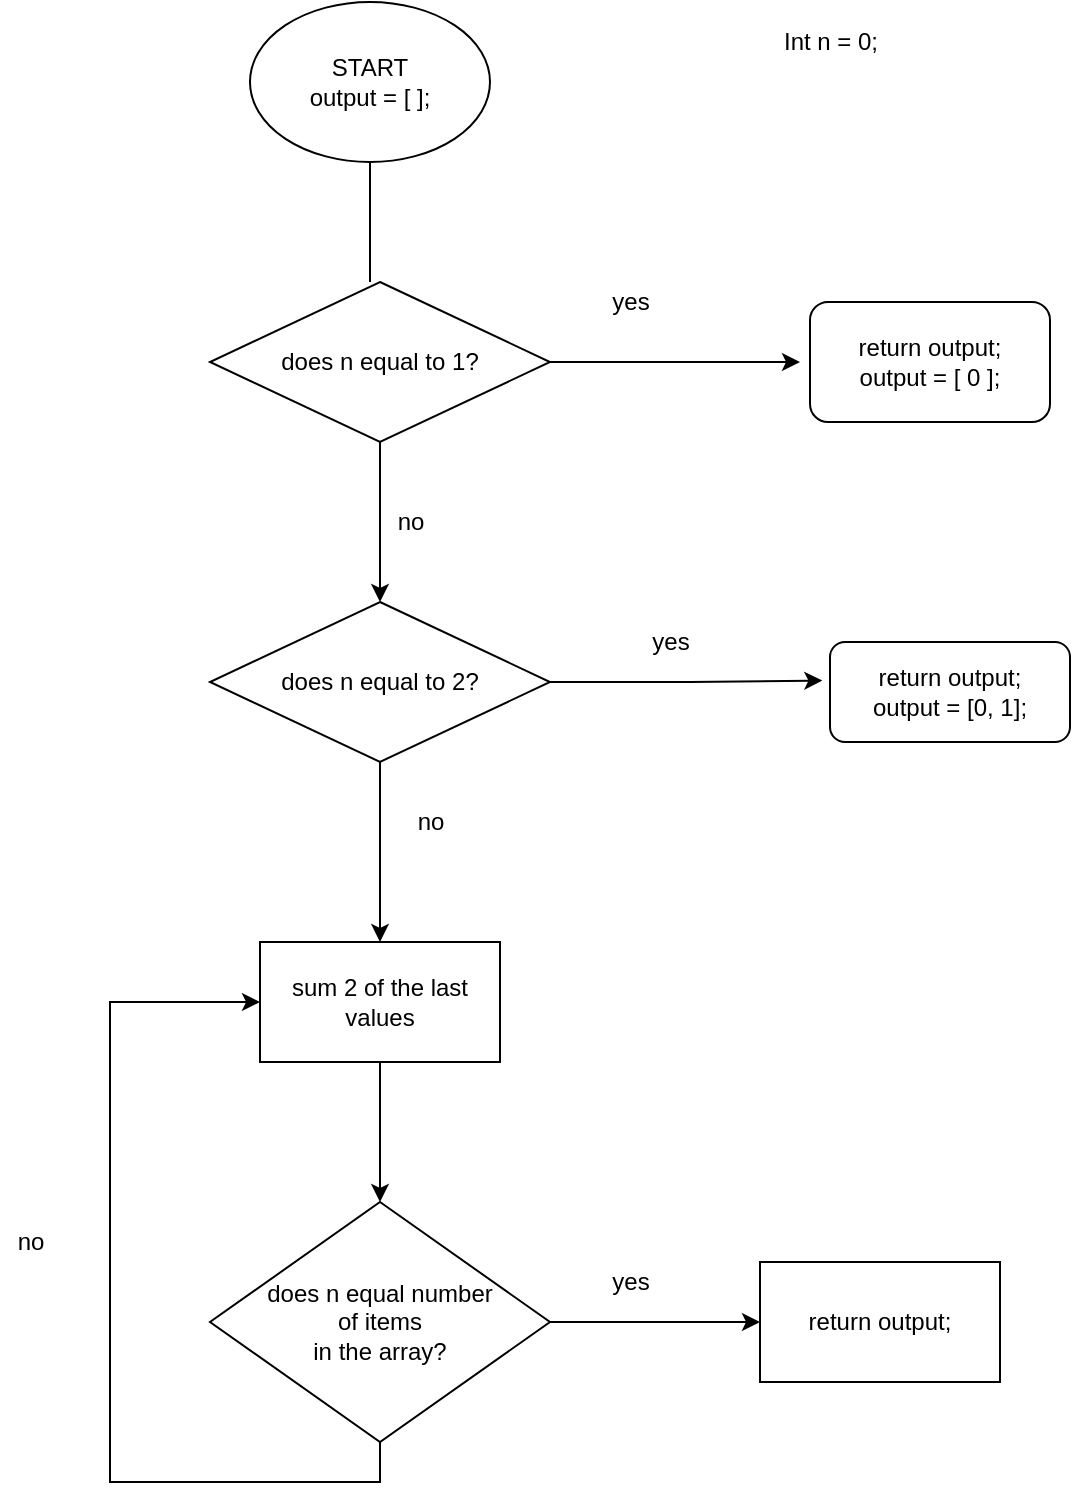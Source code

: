 <mxfile version="14.9.4" type="github"><diagram id="rNg7WAnM9cX5MksuThyT" name="Page-1"><mxGraphModel dx="1209" dy="642" grid="1" gridSize="10" guides="1" tooltips="1" connect="1" arrows="1" fold="1" page="1" pageScale="1" pageWidth="850" pageHeight="1100" math="0" shadow="0"><root><mxCell id="0"/><mxCell id="1" parent="0"/><mxCell id="FkngZPkulZqfES3EpwHt-2" value="" style="endArrow=none;html=1;" edge="1" parent="1"><mxGeometry width="50" height="50" relative="1" as="geometry"><mxPoint x="250" y="160" as="sourcePoint"/><mxPoint x="250" y="100" as="targetPoint"/></mxGeometry></mxCell><mxCell id="FkngZPkulZqfES3EpwHt-8" value="" style="edgeStyle=orthogonalEdgeStyle;rounded=0;orthogonalLoop=1;jettySize=auto;html=1;" edge="1" parent="1" source="FkngZPkulZqfES3EpwHt-3"><mxGeometry relative="1" as="geometry"><mxPoint x="465" y="200" as="targetPoint"/></mxGeometry></mxCell><mxCell id="FkngZPkulZqfES3EpwHt-16" value="" style="edgeStyle=orthogonalEdgeStyle;rounded=0;orthogonalLoop=1;jettySize=auto;html=1;" edge="1" parent="1" source="FkngZPkulZqfES3EpwHt-3" target="FkngZPkulZqfES3EpwHt-15"><mxGeometry relative="1" as="geometry"/></mxCell><mxCell id="FkngZPkulZqfES3EpwHt-3" value="does n equal to 1?" style="rhombus;whiteSpace=wrap;html=1;" vertex="1" parent="1"><mxGeometry x="170" y="160" width="170" height="80" as="geometry"/></mxCell><mxCell id="FkngZPkulZqfES3EpwHt-4" value="Int n = 0;" style="text;html=1;align=center;verticalAlign=middle;resizable=0;points=[];autosize=1;strokeColor=none;" vertex="1" parent="1"><mxGeometry x="450" y="30" width="60" height="20" as="geometry"/></mxCell><mxCell id="FkngZPkulZqfES3EpwHt-9" value="yes" style="text;html=1;align=center;verticalAlign=middle;resizable=0;points=[];autosize=1;strokeColor=none;" vertex="1" parent="1"><mxGeometry x="365" y="160" width="30" height="20" as="geometry"/></mxCell><mxCell id="FkngZPkulZqfES3EpwHt-21" style="edgeStyle=orthogonalEdgeStyle;rounded=0;orthogonalLoop=1;jettySize=auto;html=1;exitX=1;exitY=0.5;exitDx=0;exitDy=0;entryX=-0.032;entryY=0.385;entryDx=0;entryDy=0;entryPerimeter=0;" edge="1" parent="1" source="FkngZPkulZqfES3EpwHt-15" target="FkngZPkulZqfES3EpwHt-20"><mxGeometry relative="1" as="geometry"/></mxCell><mxCell id="FkngZPkulZqfES3EpwHt-29" value="" style="edgeStyle=orthogonalEdgeStyle;rounded=0;orthogonalLoop=1;jettySize=auto;html=1;" edge="1" parent="1" source="FkngZPkulZqfES3EpwHt-15" target="FkngZPkulZqfES3EpwHt-28"><mxGeometry relative="1" as="geometry"/></mxCell><mxCell id="FkngZPkulZqfES3EpwHt-15" value="does n equal to 2?" style="rhombus;whiteSpace=wrap;html=1;" vertex="1" parent="1"><mxGeometry x="170" y="320" width="170" height="80" as="geometry"/></mxCell><mxCell id="FkngZPkulZqfES3EpwHt-19" value="&lt;span&gt;return output;&lt;/span&gt;&lt;br&gt;&lt;span&gt;output = [ 0 ];&lt;/span&gt;" style="rounded=1;whiteSpace=wrap;html=1;" vertex="1" parent="1"><mxGeometry x="470" y="170" width="120" height="60" as="geometry"/></mxCell><mxCell id="FkngZPkulZqfES3EpwHt-20" value="return output;&lt;br&gt;output = [0, 1];" style="rounded=1;whiteSpace=wrap;html=1;" vertex="1" parent="1"><mxGeometry x="480" y="340" width="120" height="50" as="geometry"/></mxCell><mxCell id="FkngZPkulZqfES3EpwHt-22" value="yes" style="text;html=1;align=center;verticalAlign=middle;resizable=0;points=[];autosize=1;strokeColor=none;" vertex="1" parent="1"><mxGeometry x="385" y="330" width="30" height="20" as="geometry"/></mxCell><mxCell id="FkngZPkulZqfES3EpwHt-23" value="no" style="text;html=1;align=center;verticalAlign=middle;resizable=0;points=[];autosize=1;strokeColor=none;" vertex="1" parent="1"><mxGeometry x="255" y="270" width="30" height="20" as="geometry"/></mxCell><mxCell id="FkngZPkulZqfES3EpwHt-26" value="&lt;span&gt;START&lt;/span&gt;&lt;br&gt;&lt;span&gt;output = [ ];&lt;/span&gt;" style="ellipse;whiteSpace=wrap;html=1;" vertex="1" parent="1"><mxGeometry x="190" y="20" width="120" height="80" as="geometry"/></mxCell><mxCell id="FkngZPkulZqfES3EpwHt-27" value="no" style="text;html=1;align=center;verticalAlign=middle;resizable=0;points=[];autosize=1;strokeColor=none;" vertex="1" parent="1"><mxGeometry x="265" y="420" width="30" height="20" as="geometry"/></mxCell><mxCell id="FkngZPkulZqfES3EpwHt-31" value="" style="edgeStyle=orthogonalEdgeStyle;rounded=0;orthogonalLoop=1;jettySize=auto;html=1;" edge="1" parent="1" source="FkngZPkulZqfES3EpwHt-28" target="FkngZPkulZqfES3EpwHt-30"><mxGeometry relative="1" as="geometry"/></mxCell><mxCell id="FkngZPkulZqfES3EpwHt-28" value="sum 2 of the last values" style="whiteSpace=wrap;html=1;" vertex="1" parent="1"><mxGeometry x="195" y="490" width="120" height="60" as="geometry"/></mxCell><mxCell id="FkngZPkulZqfES3EpwHt-33" value="" style="edgeStyle=orthogonalEdgeStyle;rounded=0;orthogonalLoop=1;jettySize=auto;html=1;" edge="1" parent="1" source="FkngZPkulZqfES3EpwHt-30" target="FkngZPkulZqfES3EpwHt-32"><mxGeometry relative="1" as="geometry"/></mxCell><mxCell id="FkngZPkulZqfES3EpwHt-34" style="edgeStyle=orthogonalEdgeStyle;rounded=0;orthogonalLoop=1;jettySize=auto;html=1;exitX=0.5;exitY=1;exitDx=0;exitDy=0;entryX=0;entryY=0.5;entryDx=0;entryDy=0;" edge="1" parent="1" source="FkngZPkulZqfES3EpwHt-30" target="FkngZPkulZqfES3EpwHt-28"><mxGeometry relative="1" as="geometry"><mxPoint x="130" y="520" as="targetPoint"/><Array as="points"><mxPoint x="255" y="760"/><mxPoint x="120" y="760"/><mxPoint x="120" y="520"/></Array></mxGeometry></mxCell><mxCell id="FkngZPkulZqfES3EpwHt-30" value="does n equal number &lt;br&gt;of items&lt;br&gt;in the array?" style="rhombus;whiteSpace=wrap;html=1;" vertex="1" parent="1"><mxGeometry x="170" y="620" width="170" height="120" as="geometry"/></mxCell><mxCell id="FkngZPkulZqfES3EpwHt-32" value="return output;" style="whiteSpace=wrap;html=1;" vertex="1" parent="1"><mxGeometry x="445" y="650" width="120" height="60" as="geometry"/></mxCell><mxCell id="FkngZPkulZqfES3EpwHt-35" value="yes" style="text;html=1;align=center;verticalAlign=middle;resizable=0;points=[];autosize=1;strokeColor=none;" vertex="1" parent="1"><mxGeometry x="365" y="650" width="30" height="20" as="geometry"/></mxCell><mxCell id="FkngZPkulZqfES3EpwHt-36" value="no" style="text;html=1;align=center;verticalAlign=middle;resizable=0;points=[];autosize=1;strokeColor=none;" vertex="1" parent="1"><mxGeometry x="65" y="630" width="30" height="20" as="geometry"/></mxCell></root></mxGraphModel></diagram></mxfile>